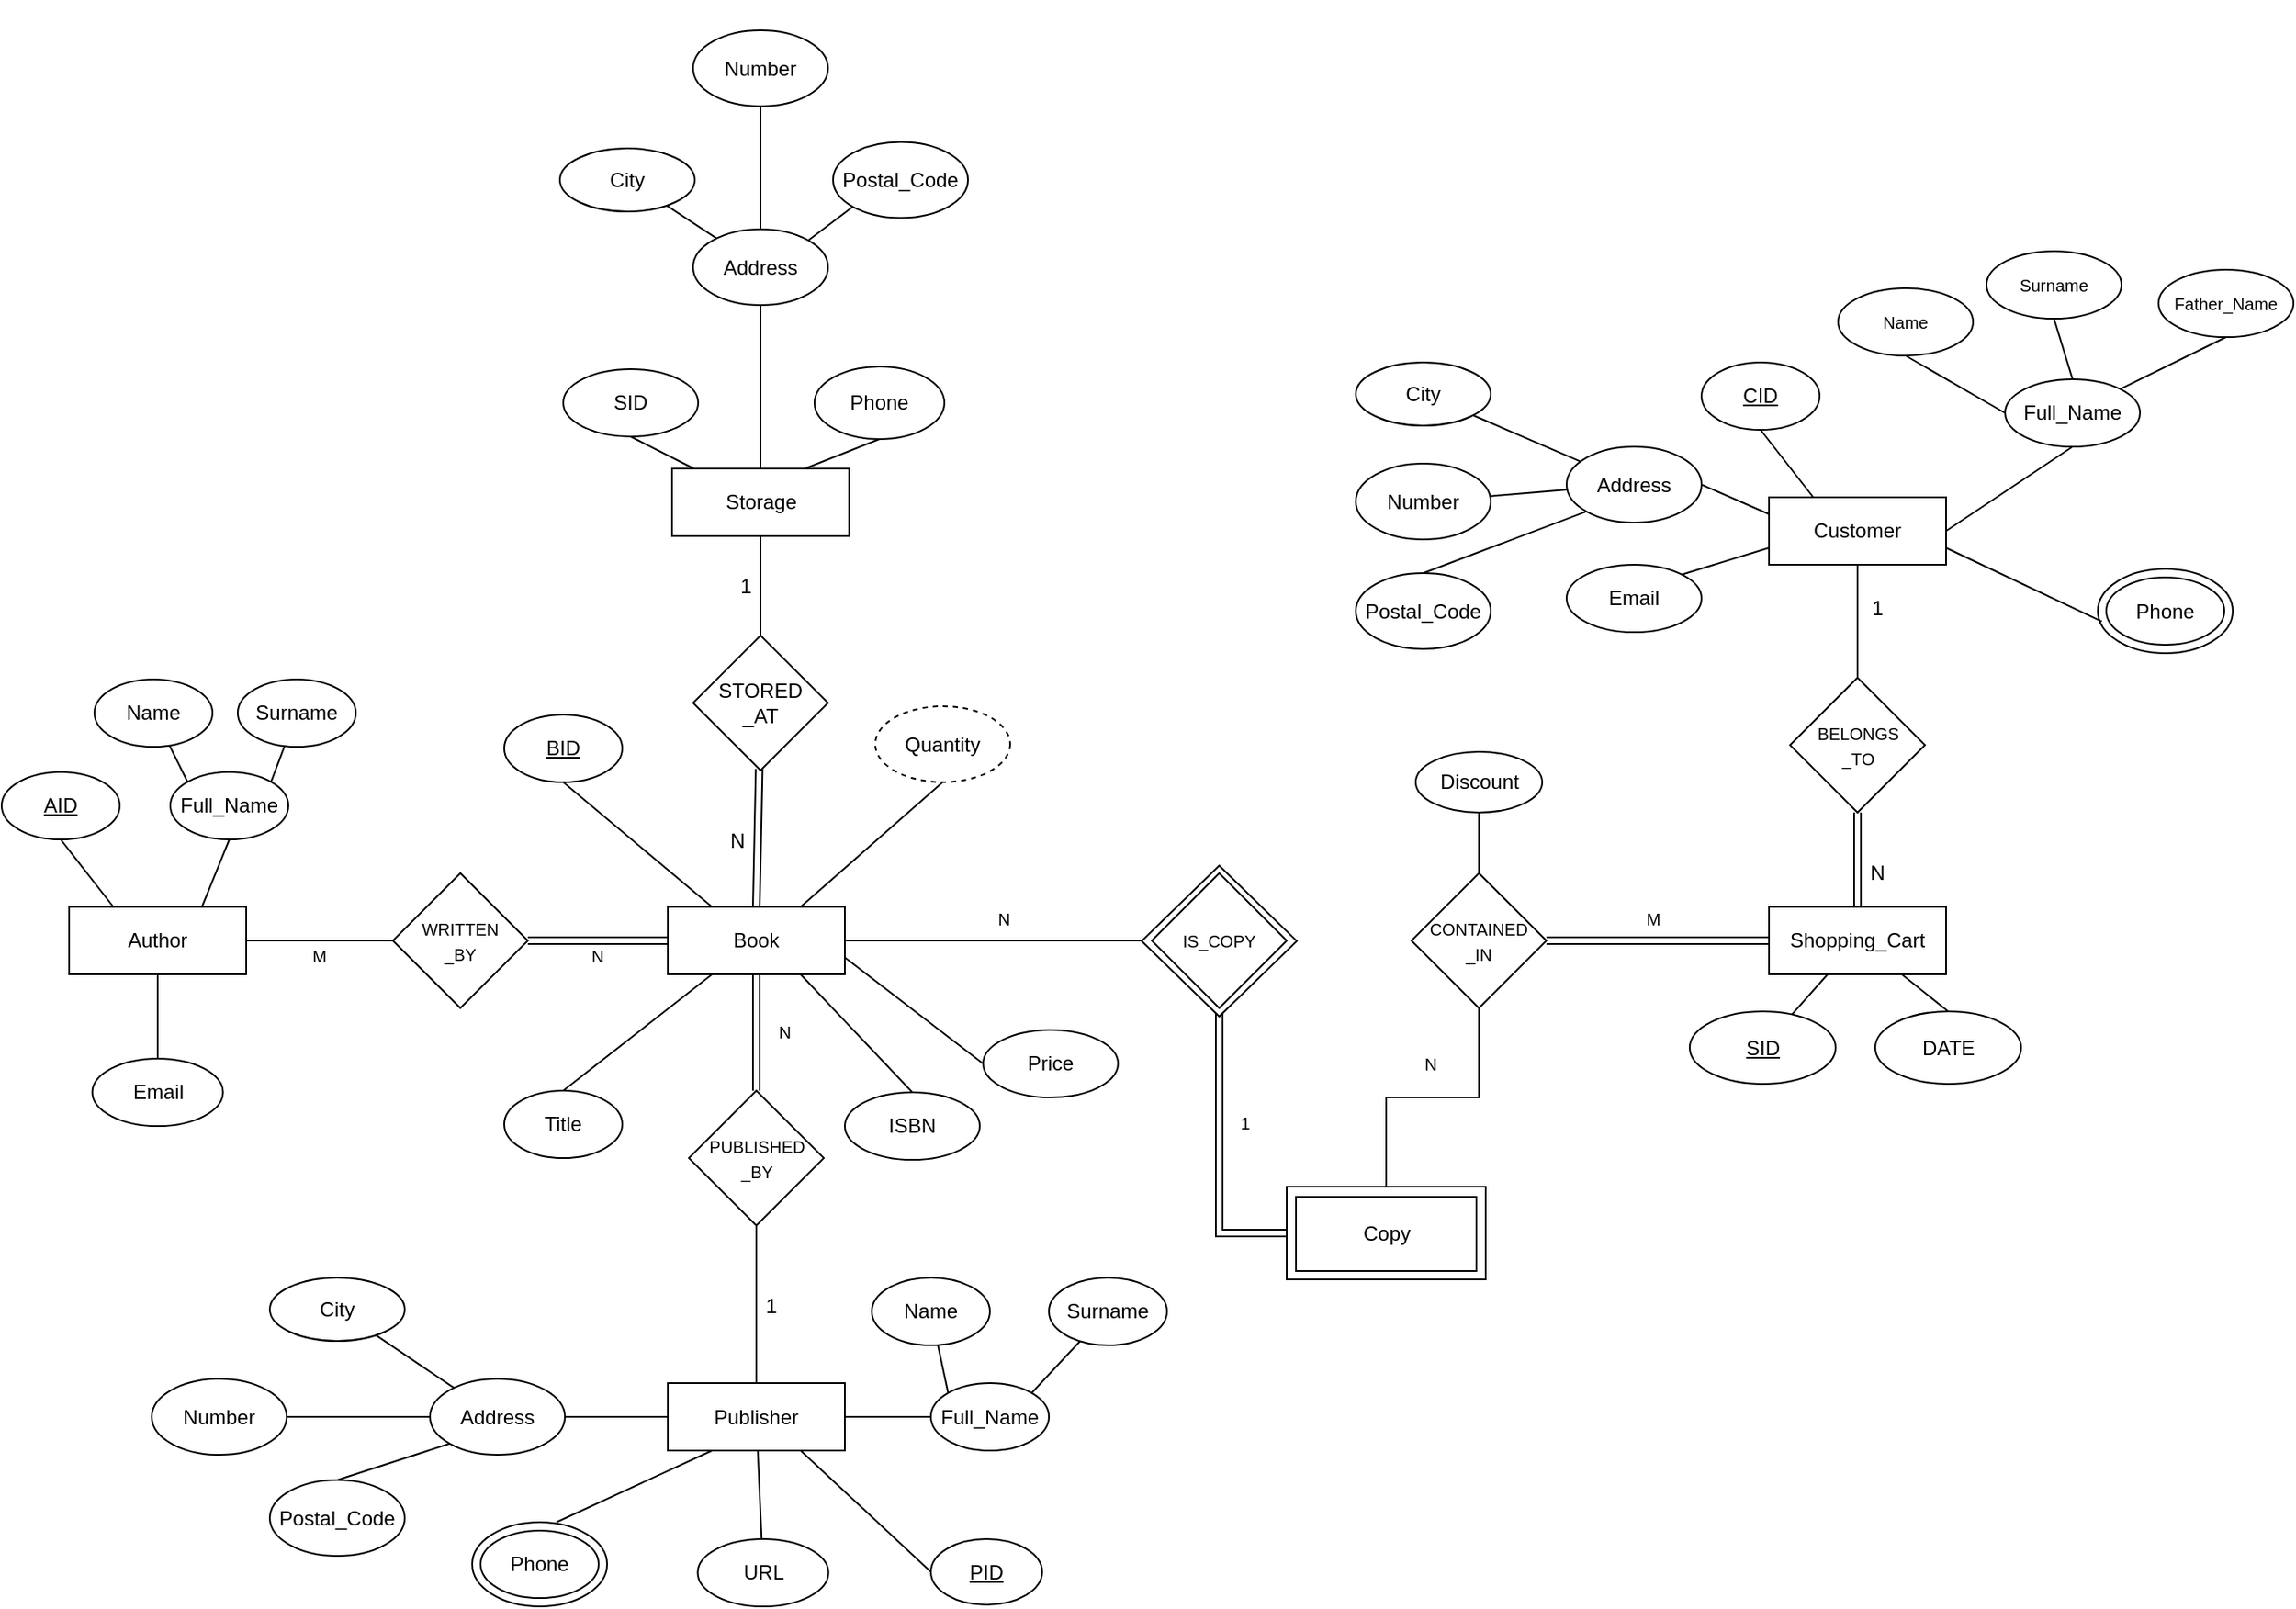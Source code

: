 <mxfile version="20.6.0" type="github">
  <diagram id="VsgBfveyjFz6Jx_ch1yv" name="Page-1">
    <mxGraphModel dx="3124" dy="934" grid="1" gridSize="11" guides="1" tooltips="1" connect="1" arrows="1" fold="1" page="1" pageScale="1" pageWidth="1169" pageHeight="1654" math="0" shadow="0">
      <root>
        <mxCell id="0" />
        <mxCell id="1" parent="0" />
        <mxCell id="6fTI-SqCHsq5oNUSL6ju-134" value="" style="group;rotation=-90;" parent="1" vertex="1" connectable="0">
          <mxGeometry x="198" y="237" width="355" height="200" as="geometry" />
        </mxCell>
        <mxCell id="6fTI-SqCHsq5oNUSL6ju-108" value="Storage" style="rounded=0;whiteSpace=wrap;html=1;rotation=0;" parent="6fTI-SqCHsq5oNUSL6ju-134" vertex="1">
          <mxGeometry x="122.5" y="200" width="105" height="40" as="geometry" />
        </mxCell>
        <mxCell id="6fTI-SqCHsq5oNUSL6ju-138" style="edgeStyle=none;rounded=0;orthogonalLoop=1;jettySize=auto;html=1;exitX=0.5;exitY=1;exitDx=0;exitDy=0;labelBackgroundColor=none;strokeColor=#000000;fontSize=12;startFill=1;endArrow=none;endFill=0;" parent="6fTI-SqCHsq5oNUSL6ju-134" source="6fTI-SqCHsq5oNUSL6ju-112" target="6fTI-SqCHsq5oNUSL6ju-108" edge="1">
          <mxGeometry relative="1" as="geometry" />
        </mxCell>
        <mxCell id="6fTI-SqCHsq5oNUSL6ju-112" value="&lt;font style=&quot;font-size: 12px;&quot;&gt;SID&lt;/font&gt;" style="ellipse;whiteSpace=wrap;html=1;rounded=0;shadow=0;sketch=0;fontSize=10;rotation=0;" parent="6fTI-SqCHsq5oNUSL6ju-134" vertex="1">
          <mxGeometry x="58" y="141" width="80" height="40" as="geometry" />
        </mxCell>
        <mxCell id="6fTI-SqCHsq5oNUSL6ju-137" style="edgeStyle=none;rounded=0;orthogonalLoop=1;jettySize=auto;html=1;exitX=0.5;exitY=1;exitDx=0;exitDy=0;entryX=0.5;entryY=0;entryDx=0;entryDy=0;labelBackgroundColor=none;strokeColor=#000000;fontSize=12;startFill=1;endArrow=none;endFill=0;" parent="6fTI-SqCHsq5oNUSL6ju-134" source="6fTI-SqCHsq5oNUSL6ju-113" target="6fTI-SqCHsq5oNUSL6ju-108" edge="1">
          <mxGeometry relative="1" as="geometry" />
        </mxCell>
        <mxCell id="6fTI-SqCHsq5oNUSL6ju-113" value="Address" style="ellipse;whiteSpace=wrap;html=1;rounded=0;rotation=0;" parent="6fTI-SqCHsq5oNUSL6ju-134" vertex="1">
          <mxGeometry x="135" y="58" width="80" height="45" as="geometry" />
        </mxCell>
        <mxCell id="6fTI-SqCHsq5oNUSL6ju-114" value="City" style="ellipse;whiteSpace=wrap;html=1;rounded=0;rotation=0;" parent="6fTI-SqCHsq5oNUSL6ju-134" vertex="1">
          <mxGeometry x="56" y="10" width="80" height="37.5" as="geometry" />
        </mxCell>
        <mxCell id="6fTI-SqCHsq5oNUSL6ju-115" value="" style="rounded=0;orthogonalLoop=1;jettySize=auto;html=1;fontSize=10;endArrow=none;endFill=0;" parent="6fTI-SqCHsq5oNUSL6ju-134" source="6fTI-SqCHsq5oNUSL6ju-113" target="6fTI-SqCHsq5oNUSL6ju-114" edge="1">
          <mxGeometry relative="1" as="geometry" />
        </mxCell>
        <mxCell id="6fTI-SqCHsq5oNUSL6ju-116" value="Number" style="ellipse;whiteSpace=wrap;html=1;rounded=0;rotation=0;" parent="6fTI-SqCHsq5oNUSL6ju-134" vertex="1">
          <mxGeometry x="135" y="-60" width="80" height="45" as="geometry" />
        </mxCell>
        <mxCell id="6fTI-SqCHsq5oNUSL6ju-117" value="" style="rounded=0;orthogonalLoop=1;jettySize=auto;html=1;fontSize=10;endArrow=none;endFill=0;" parent="6fTI-SqCHsq5oNUSL6ju-134" source="6fTI-SqCHsq5oNUSL6ju-113" target="6fTI-SqCHsq5oNUSL6ju-116" edge="1">
          <mxGeometry relative="1" as="geometry" />
        </mxCell>
        <mxCell id="6fTI-SqCHsq5oNUSL6ju-140" style="edgeStyle=none;rounded=0;orthogonalLoop=1;jettySize=auto;html=1;exitX=0;exitY=1;exitDx=0;exitDy=0;entryX=1;entryY=0;entryDx=0;entryDy=0;labelBackgroundColor=none;strokeColor=#000000;fontSize=12;startFill=1;endArrow=none;endFill=0;" parent="6fTI-SqCHsq5oNUSL6ju-134" source="6fTI-SqCHsq5oNUSL6ju-118" target="6fTI-SqCHsq5oNUSL6ju-113" edge="1">
          <mxGeometry relative="1" as="geometry" />
        </mxCell>
        <mxCell id="6fTI-SqCHsq5oNUSL6ju-118" value="Postal_Code" style="ellipse;whiteSpace=wrap;html=1;rounded=0;rotation=0;" parent="6fTI-SqCHsq5oNUSL6ju-134" vertex="1">
          <mxGeometry x="218" y="6.25" width="80" height="45" as="geometry" />
        </mxCell>
        <mxCell id="6fTI-SqCHsq5oNUSL6ju-139" style="edgeStyle=none;rounded=0;orthogonalLoop=1;jettySize=auto;html=1;exitX=0.5;exitY=1;exitDx=0;exitDy=0;entryX=0.75;entryY=0;entryDx=0;entryDy=0;labelBackgroundColor=none;strokeColor=#000000;fontSize=12;startFill=1;endArrow=none;endFill=0;" parent="6fTI-SqCHsq5oNUSL6ju-134" source="6fTI-SqCHsq5oNUSL6ju-127" target="6fTI-SqCHsq5oNUSL6ju-108" edge="1">
          <mxGeometry relative="1" as="geometry" />
        </mxCell>
        <mxCell id="6fTI-SqCHsq5oNUSL6ju-127" value="&lt;font style=&quot;font-size: 12px;&quot;&gt;Phone&lt;/font&gt;" style="ellipse;whiteSpace=wrap;html=1;rounded=0;shadow=0;sketch=0;fontSize=10;rotation=0;" parent="6fTI-SqCHsq5oNUSL6ju-134" vertex="1">
          <mxGeometry x="207" y="139.5" width="77" height="43" as="geometry" />
        </mxCell>
        <mxCell id="6fTI-SqCHsq5oNUSL6ju-141" value="1" style="edgeStyle=none;rounded=0;orthogonalLoop=1;jettySize=auto;html=1;exitX=0.5;exitY=1;exitDx=0;exitDy=0;entryX=0.5;entryY=0;entryDx=0;entryDy=0;labelBackgroundColor=none;strokeColor=#000000;fontSize=12;startFill=1;endArrow=none;endFill=0;" parent="1" source="6fTI-SqCHsq5oNUSL6ju-108" target="6fTI-SqCHsq5oNUSL6ju-129" edge="1">
          <mxGeometry y="-9" relative="1" as="geometry">
            <mxPoint as="offset" />
          </mxGeometry>
        </mxCell>
        <mxCell id="6fTI-SqCHsq5oNUSL6ju-147" value="" style="group" parent="1" vertex="1" connectable="0">
          <mxGeometry x="12" y="847" width="602" height="265" as="geometry" />
        </mxCell>
        <mxCell id="6fTI-SqCHsq5oNUSL6ju-105" value="" style="group" parent="6fTI-SqCHsq5oNUSL6ju-147" vertex="1" connectable="0">
          <mxGeometry width="478.75" height="265" as="geometry" />
        </mxCell>
        <mxCell id="6fTI-SqCHsq5oNUSL6ju-64" value="Publisher" style="rounded=0;whiteSpace=wrap;html=1;" parent="6fTI-SqCHsq5oNUSL6ju-105" vertex="1">
          <mxGeometry x="306" y="132.5" width="105" height="40" as="geometry" />
        </mxCell>
        <mxCell id="6fTI-SqCHsq5oNUSL6ju-73" value="URL" style="ellipse;whiteSpace=wrap;html=1;rounded=0;" parent="6fTI-SqCHsq5oNUSL6ju-105" vertex="1">
          <mxGeometry x="323.75" y="225" width="77.5" height="40" as="geometry" />
        </mxCell>
        <mxCell id="6fTI-SqCHsq5oNUSL6ju-63" value="" style="edgeStyle=none;rounded=0;orthogonalLoop=1;jettySize=auto;html=1;fontSize=12;startFill=1;endArrow=none;endFill=0;" parent="6fTI-SqCHsq5oNUSL6ju-105" source="6fTI-SqCHsq5oNUSL6ju-64" target="6fTI-SqCHsq5oNUSL6ju-73" edge="1">
          <mxGeometry relative="1" as="geometry" />
        </mxCell>
        <mxCell id="6fTI-SqCHsq5oNUSL6ju-74" style="rounded=0;orthogonalLoop=1;jettySize=auto;html=1;exitX=0;exitY=0.5;exitDx=0;exitDy=0;entryX=1;entryY=0.5;entryDx=0;entryDy=0;fontSize=10;endArrow=none;endFill=0;" parent="6fTI-SqCHsq5oNUSL6ju-105" source="6fTI-SqCHsq5oNUSL6ju-64" target="6fTI-SqCHsq5oNUSL6ju-82" edge="1">
          <mxGeometry relative="1" as="geometry">
            <mxPoint x="255" y="120" as="sourcePoint" />
          </mxGeometry>
        </mxCell>
        <mxCell id="6fTI-SqCHsq5oNUSL6ju-76" value="" style="group" parent="6fTI-SqCHsq5oNUSL6ju-105" vertex="1" connectable="0">
          <mxGeometry x="190" y="215" width="80" height="50" as="geometry" />
        </mxCell>
        <mxCell id="6fTI-SqCHsq5oNUSL6ju-77" value="Phone" style="ellipse;whiteSpace=wrap;html=1;perimeterSpacing=0;shadow=0;perimeter=none;" parent="6fTI-SqCHsq5oNUSL6ju-76" vertex="1">
          <mxGeometry width="80" height="50" as="geometry" />
        </mxCell>
        <mxCell id="6fTI-SqCHsq5oNUSL6ju-78" value="Phone" style="ellipse;whiteSpace=wrap;html=1;perimeterSpacing=0;shadow=0;perimeter=none;" parent="6fTI-SqCHsq5oNUSL6ju-76" vertex="1">
          <mxGeometry x="5" y="5" width="70" height="40" as="geometry" />
        </mxCell>
        <mxCell id="6fTI-SqCHsq5oNUSL6ju-96" style="edgeStyle=none;rounded=0;orthogonalLoop=1;jettySize=auto;html=1;exitX=0.25;exitY=1;exitDx=0;exitDy=0;entryX=0.625;entryY=0;entryDx=0;entryDy=0;entryPerimeter=0;fontSize=10;startFill=1;endArrow=none;endFill=0;" parent="6fTI-SqCHsq5oNUSL6ju-105" source="6fTI-SqCHsq5oNUSL6ju-64" target="6fTI-SqCHsq5oNUSL6ju-77" edge="1">
          <mxGeometry relative="1" as="geometry" />
        </mxCell>
        <mxCell id="6fTI-SqCHsq5oNUSL6ju-82" value="Address" style="ellipse;whiteSpace=wrap;html=1;rounded=0;" parent="6fTI-SqCHsq5oNUSL6ju-105" vertex="1">
          <mxGeometry x="165" y="130" width="80" height="45" as="geometry" />
        </mxCell>
        <mxCell id="6fTI-SqCHsq5oNUSL6ju-83" value="City" style="ellipse;whiteSpace=wrap;html=1;rounded=0;" parent="6fTI-SqCHsq5oNUSL6ju-105" vertex="1">
          <mxGeometry x="70" y="70" width="80" height="37.5" as="geometry" />
        </mxCell>
        <mxCell id="6fTI-SqCHsq5oNUSL6ju-79" value="" style="rounded=0;orthogonalLoop=1;jettySize=auto;html=1;fontSize=10;endArrow=none;endFill=0;" parent="6fTI-SqCHsq5oNUSL6ju-105" source="6fTI-SqCHsq5oNUSL6ju-82" target="6fTI-SqCHsq5oNUSL6ju-83" edge="1">
          <mxGeometry relative="1" as="geometry" />
        </mxCell>
        <mxCell id="6fTI-SqCHsq5oNUSL6ju-84" value="Number" style="ellipse;whiteSpace=wrap;html=1;rounded=0;" parent="6fTI-SqCHsq5oNUSL6ju-105" vertex="1">
          <mxGeometry y="130" width="80" height="45" as="geometry" />
        </mxCell>
        <mxCell id="6fTI-SqCHsq5oNUSL6ju-80" value="" style="rounded=0;orthogonalLoop=1;jettySize=auto;html=1;fontSize=10;endArrow=none;endFill=0;" parent="6fTI-SqCHsq5oNUSL6ju-105" source="6fTI-SqCHsq5oNUSL6ju-82" target="6fTI-SqCHsq5oNUSL6ju-84" edge="1">
          <mxGeometry relative="1" as="geometry" />
        </mxCell>
        <mxCell id="6fTI-SqCHsq5oNUSL6ju-85" value="Postal_Code" style="ellipse;whiteSpace=wrap;html=1;rounded=0;" parent="6fTI-SqCHsq5oNUSL6ju-105" vertex="1">
          <mxGeometry x="70" y="190" width="80" height="45" as="geometry" />
        </mxCell>
        <mxCell id="6fTI-SqCHsq5oNUSL6ju-81" style="rounded=0;orthogonalLoop=1;jettySize=auto;html=1;exitX=0;exitY=1;exitDx=0;exitDy=0;entryX=0.5;entryY=0;entryDx=0;entryDy=0;fontSize=10;endArrow=none;endFill=0;" parent="6fTI-SqCHsq5oNUSL6ju-105" source="6fTI-SqCHsq5oNUSL6ju-82" target="6fTI-SqCHsq5oNUSL6ju-85" edge="1">
          <mxGeometry relative="1" as="geometry" />
        </mxCell>
        <mxCell id="6fTI-SqCHsq5oNUSL6ju-101" value="Full_Name" style="ellipse;whiteSpace=wrap;html=1;" parent="6fTI-SqCHsq5oNUSL6ju-147" vertex="1">
          <mxGeometry x="462" y="132.5" width="70" height="40" as="geometry" />
        </mxCell>
        <mxCell id="6fTI-SqCHsq5oNUSL6ju-99" style="edgeStyle=none;rounded=0;orthogonalLoop=1;jettySize=auto;html=1;exitX=0;exitY=0;exitDx=0;exitDy=0;fontSize=12;startFill=1;endArrow=none;endFill=0;" parent="6fTI-SqCHsq5oNUSL6ju-147" source="6fTI-SqCHsq5oNUSL6ju-101" target="6fTI-SqCHsq5oNUSL6ju-102" edge="1">
          <mxGeometry relative="1" as="geometry" />
        </mxCell>
        <mxCell id="6fTI-SqCHsq5oNUSL6ju-103" value="Surname" style="ellipse;whiteSpace=wrap;html=1;shadow=0;sketch=0;fontSize=12;" parent="6fTI-SqCHsq5oNUSL6ju-147" vertex="1">
          <mxGeometry x="532" y="70" width="70" height="40" as="geometry" />
        </mxCell>
        <mxCell id="6fTI-SqCHsq5oNUSL6ju-100" style="edgeStyle=none;rounded=0;orthogonalLoop=1;jettySize=auto;html=1;exitX=1;exitY=0;exitDx=0;exitDy=0;fontSize=12;startFill=1;endArrow=none;endFill=0;" parent="6fTI-SqCHsq5oNUSL6ju-147" source="6fTI-SqCHsq5oNUSL6ju-101" target="6fTI-SqCHsq5oNUSL6ju-103" edge="1">
          <mxGeometry relative="1" as="geometry" />
        </mxCell>
        <mxCell id="6fTI-SqCHsq5oNUSL6ju-102" value="Name" style="ellipse;whiteSpace=wrap;html=1;shadow=0;sketch=0;fontSize=12;" parent="6fTI-SqCHsq5oNUSL6ju-147" vertex="1">
          <mxGeometry x="427" y="70" width="70" height="40" as="geometry" />
        </mxCell>
        <mxCell id="6fTI-SqCHsq5oNUSL6ju-145" style="edgeStyle=none;rounded=0;orthogonalLoop=1;jettySize=auto;html=1;exitX=1;exitY=0.5;exitDx=0;exitDy=0;entryX=0;entryY=0.5;entryDx=0;entryDy=0;labelBackgroundColor=none;strokeColor=#000000;fontSize=12;startFill=1;endArrow=none;endFill=0;" parent="6fTI-SqCHsq5oNUSL6ju-147" source="6fTI-SqCHsq5oNUSL6ju-64" target="6fTI-SqCHsq5oNUSL6ju-101" edge="1">
          <mxGeometry relative="1" as="geometry" />
        </mxCell>
        <mxCell id="6fTI-SqCHsq5oNUSL6ju-67" value="&lt;u&gt;PID&lt;/u&gt;" style="ellipse;whiteSpace=wrap;html=1;" parent="6fTI-SqCHsq5oNUSL6ju-147" vertex="1">
          <mxGeometry x="462" y="225" width="66" height="39" as="geometry" />
        </mxCell>
        <mxCell id="6fTI-SqCHsq5oNUSL6ju-146" style="edgeStyle=none;rounded=0;orthogonalLoop=1;jettySize=auto;html=1;exitX=0.75;exitY=1;exitDx=0;exitDy=0;entryX=0;entryY=0.5;entryDx=0;entryDy=0;labelBackgroundColor=none;strokeColor=#000000;fontSize=12;startFill=1;endArrow=none;endFill=0;" parent="6fTI-SqCHsq5oNUSL6ju-147" source="6fTI-SqCHsq5oNUSL6ju-64" target="6fTI-SqCHsq5oNUSL6ju-67" edge="1">
          <mxGeometry relative="1" as="geometry" />
        </mxCell>
        <mxCell id="6fTI-SqCHsq5oNUSL6ju-148" value="1" style="edgeStyle=none;rounded=0;orthogonalLoop=1;jettySize=auto;html=1;exitX=0.5;exitY=1;exitDx=0;exitDy=0;entryX=0.5;entryY=0;entryDx=0;entryDy=0;labelBackgroundColor=none;strokeColor=#000000;fontSize=12;startFill=1;endArrow=none;endFill=0;" parent="1" source="6fTI-SqCHsq5oNUSL6ju-55" target="6fTI-SqCHsq5oNUSL6ju-64" edge="1">
          <mxGeometry x="0.026" y="8" relative="1" as="geometry">
            <mxPoint as="offset" />
          </mxGeometry>
        </mxCell>
        <mxCell id="6fTI-SqCHsq5oNUSL6ju-207" style="edgeStyle=none;rounded=0;orthogonalLoop=1;jettySize=auto;html=1;exitX=1;exitY=0.75;exitDx=0;exitDy=0;entryX=0;entryY=0.5;entryDx=0;entryDy=0;labelBackgroundColor=none;strokeColor=#000000;fontSize=10;startFill=1;endArrow=none;endFill=0;" parent="1" source="6fTI-SqCHsq5oNUSL6ju-8" target="6fTI-SqCHsq5oNUSL6ju-23" edge="1">
          <mxGeometry relative="1" as="geometry" />
        </mxCell>
        <mxCell id="6fTI-SqCHsq5oNUSL6ju-219" style="edgeStyle=none;rounded=0;orthogonalLoop=1;jettySize=auto;html=1;exitX=0.25;exitY=1;exitDx=0;exitDy=0;entryX=0.5;entryY=0;entryDx=0;entryDy=0;labelBackgroundColor=none;strokeColor=#000000;fontSize=10;startFill=1;endArrow=none;endFill=0;" parent="1" source="6fTI-SqCHsq5oNUSL6ju-8" target="6fTI-SqCHsq5oNUSL6ju-10" edge="1">
          <mxGeometry relative="1" as="geometry" />
        </mxCell>
        <mxCell id="6fTI-SqCHsq5oNUSL6ju-220" style="edgeStyle=none;rounded=0;orthogonalLoop=1;jettySize=auto;html=1;exitX=0.75;exitY=1;exitDx=0;exitDy=0;entryX=0.5;entryY=0;entryDx=0;entryDy=0;labelBackgroundColor=none;strokeColor=#000000;fontSize=10;startFill=1;endArrow=none;endFill=0;" parent="1" source="6fTI-SqCHsq5oNUSL6ju-8" target="6fTI-SqCHsq5oNUSL6ju-61" edge="1">
          <mxGeometry relative="1" as="geometry" />
        </mxCell>
        <mxCell id="aU7pb-YpMLklJea5VNLd-4" value="N" style="edgeStyle=orthogonalEdgeStyle;rounded=0;orthogonalLoop=1;jettySize=auto;html=1;exitX=1;exitY=0.5;exitDx=0;exitDy=0;entryX=0;entryY=0.5;entryDx=0;entryDy=0;fontSize=10;endArrow=none;endFill=0;" edge="1" parent="1" source="6fTI-SqCHsq5oNUSL6ju-8" target="aU7pb-YpMLklJea5VNLd-3">
          <mxGeometry x="0.033" y="13" relative="1" as="geometry">
            <mxPoint as="offset" />
          </mxGeometry>
        </mxCell>
        <mxCell id="6fTI-SqCHsq5oNUSL6ju-8" value="Book" style="rounded=0;whiteSpace=wrap;html=1;" parent="1" vertex="1">
          <mxGeometry x="318" y="697" width="105" height="40" as="geometry" />
        </mxCell>
        <mxCell id="6fTI-SqCHsq5oNUSL6ju-217" style="edgeStyle=none;rounded=0;orthogonalLoop=1;jettySize=auto;html=1;exitX=0.5;exitY=1;exitDx=0;exitDy=0;entryX=0.25;entryY=0;entryDx=0;entryDy=0;labelBackgroundColor=none;strokeColor=#000000;fontSize=10;startFill=1;endArrow=none;endFill=0;" parent="1" source="6fTI-SqCHsq5oNUSL6ju-9" target="6fTI-SqCHsq5oNUSL6ju-8" edge="1">
          <mxGeometry relative="1" as="geometry" />
        </mxCell>
        <mxCell id="6fTI-SqCHsq5oNUSL6ju-9" value="&lt;u&gt;BID&lt;/u&gt;" style="ellipse;whiteSpace=wrap;html=1;" parent="1" vertex="1">
          <mxGeometry x="221" y="583" width="70" height="40" as="geometry" />
        </mxCell>
        <mxCell id="6fTI-SqCHsq5oNUSL6ju-10" value="Title" style="ellipse;whiteSpace=wrap;html=1;" parent="1" vertex="1">
          <mxGeometry x="221" y="806" width="70" height="40" as="geometry" />
        </mxCell>
        <mxCell id="6fTI-SqCHsq5oNUSL6ju-218" style="edgeStyle=none;rounded=0;orthogonalLoop=1;jettySize=auto;html=1;exitX=0.5;exitY=1;exitDx=0;exitDy=0;entryX=0.75;entryY=0;entryDx=0;entryDy=0;labelBackgroundColor=none;strokeColor=#000000;fontSize=10;startFill=1;endArrow=none;endFill=0;" parent="1" source="6fTI-SqCHsq5oNUSL6ju-19" target="6fTI-SqCHsq5oNUSL6ju-8" edge="1">
          <mxGeometry relative="1" as="geometry" />
        </mxCell>
        <mxCell id="6fTI-SqCHsq5oNUSL6ju-19" value="Quantity" style="ellipse;whiteSpace=wrap;html=1;rounded=0;dashed=1;" parent="1" vertex="1">
          <mxGeometry x="441" y="578" width="80" height="45" as="geometry" />
        </mxCell>
        <mxCell id="6fTI-SqCHsq5oNUSL6ju-23" value="&lt;font style=&quot;font-size: 12px;&quot;&gt;Price&lt;/font&gt;" style="ellipse;whiteSpace=wrap;html=1;shadow=0;sketch=0;fontSize=10;" parent="1" vertex="1">
          <mxGeometry x="505" y="770" width="80" height="40" as="geometry" />
        </mxCell>
        <mxCell id="6fTI-SqCHsq5oNUSL6ju-213" value="M" style="edgeStyle=none;rounded=0;orthogonalLoop=1;jettySize=auto;html=1;exitX=0;exitY=0.5;exitDx=0;exitDy=0;entryX=1;entryY=0.5;entryDx=0;entryDy=0;labelBackgroundColor=none;strokeColor=#000000;fontSize=10;startFill=1;endArrow=none;endFill=0;" parent="1" source="6fTI-SqCHsq5oNUSL6ju-26" target="6fTI-SqCHsq5oNUSL6ju-32" edge="1">
          <mxGeometry x="0.011" y="9" relative="1" as="geometry">
            <mxPoint as="offset" />
          </mxGeometry>
        </mxCell>
        <mxCell id="6fTI-SqCHsq5oNUSL6ju-214" value="N" style="edgeStyle=none;shape=link;rounded=0;orthogonalLoop=1;jettySize=auto;html=1;exitX=1;exitY=0.5;exitDx=0;exitDy=0;entryX=0;entryY=0.5;entryDx=0;entryDy=0;labelBackgroundColor=none;strokeColor=#000000;fontSize=10;startFill=1;endArrow=none;endFill=0;" parent="1" source="6fTI-SqCHsq5oNUSL6ju-26" target="6fTI-SqCHsq5oNUSL6ju-8" edge="1">
          <mxGeometry x="-0.012" y="-9" relative="1" as="geometry">
            <mxPoint as="offset" />
          </mxGeometry>
        </mxCell>
        <mxCell id="6fTI-SqCHsq5oNUSL6ju-26" value="&lt;font style=&quot;font-size: 10px;&quot;&gt;WRITTEN&lt;br&gt;_BY&lt;/font&gt;" style="rhombus;whiteSpace=wrap;html=1;shadow=0;sketch=0;fontSize=12;" parent="1" vertex="1">
          <mxGeometry x="155" y="677" width="80" height="80" as="geometry" />
        </mxCell>
        <mxCell id="6fTI-SqCHsq5oNUSL6ju-55" value="&lt;font style=&quot;font-size: 10px;&quot;&gt;PUBLISHED&lt;br&gt;_BY&lt;/font&gt;" style="rhombus;whiteSpace=wrap;html=1;shadow=0;sketch=0;fontSize=12;" parent="1" vertex="1">
          <mxGeometry x="330.5" y="806" width="80" height="80" as="geometry" />
        </mxCell>
        <mxCell id="6fTI-SqCHsq5oNUSL6ju-57" value="N" style="edgeStyle=none;shape=link;rounded=0;orthogonalLoop=1;jettySize=auto;html=1;exitX=0.5;exitY=1;exitDx=0;exitDy=0;entryX=0.5;entryY=0;entryDx=0;entryDy=0;fontSize=10;startFill=1;endArrow=none;endFill=0;" parent="1" source="6fTI-SqCHsq5oNUSL6ju-8" target="6fTI-SqCHsq5oNUSL6ju-55" edge="1">
          <mxGeometry x="-0.029" y="16" relative="1" as="geometry">
            <mxPoint as="offset" />
          </mxGeometry>
        </mxCell>
        <mxCell id="6fTI-SqCHsq5oNUSL6ju-61" value="&lt;font style=&quot;font-size: 12px;&quot;&gt;ISBN&lt;/font&gt;" style="ellipse;whiteSpace=wrap;html=1;shadow=0;sketch=0;fontSize=10;" parent="1" vertex="1">
          <mxGeometry x="423" y="807" width="80" height="40" as="geometry" />
        </mxCell>
        <mxCell id="6fTI-SqCHsq5oNUSL6ju-129" value="STORED&lt;br&gt;_AT" style="rhombus;whiteSpace=wrap;html=1;rounded=0;" parent="1" vertex="1">
          <mxGeometry x="333" y="536" width="80" height="80" as="geometry" />
        </mxCell>
        <mxCell id="6fTI-SqCHsq5oNUSL6ju-130" value="N" style="edgeStyle=none;rounded=0;orthogonalLoop=1;jettySize=auto;html=1;fontSize=12;startFill=1;endArrow=none;endFill=0;shape=link;exitX=0.5;exitY=0;exitDx=0;exitDy=0;" parent="1" source="6fTI-SqCHsq5oNUSL6ju-8" target="6fTI-SqCHsq5oNUSL6ju-129" edge="1">
          <mxGeometry x="-0.048" y="12" relative="1" as="geometry">
            <mxPoint x="375" y="693" as="sourcePoint" />
            <mxPoint as="offset" />
          </mxGeometry>
        </mxCell>
        <mxCell id="6fTI-SqCHsq5oNUSL6ju-210" value="" style="group" parent="1" vertex="1" connectable="0">
          <mxGeometry x="-77" y="562" width="210" height="265" as="geometry" />
        </mxCell>
        <mxCell id="6fTI-SqCHsq5oNUSL6ju-32" value="Author" style="rounded=0;whiteSpace=wrap;html=1;" parent="6fTI-SqCHsq5oNUSL6ju-210" vertex="1">
          <mxGeometry x="40" y="135" width="105" height="40" as="geometry" />
        </mxCell>
        <mxCell id="6fTI-SqCHsq5oNUSL6ju-39" style="rounded=0;orthogonalLoop=1;jettySize=auto;html=1;exitX=0.25;exitY=0;exitDx=0;exitDy=0;entryX=0.5;entryY=1;entryDx=0;entryDy=0;fontSize=10;endArrow=none;endFill=0;" parent="6fTI-SqCHsq5oNUSL6ju-210" target="6fTI-SqCHsq5oNUSL6ju-41" edge="1">
          <mxGeometry relative="1" as="geometry">
            <mxPoint x="66.25" y="135" as="sourcePoint" />
          </mxGeometry>
        </mxCell>
        <mxCell id="6fTI-SqCHsq5oNUSL6ju-40" style="rounded=0;orthogonalLoop=1;jettySize=auto;html=1;exitX=0.75;exitY=0;exitDx=0;exitDy=0;entryX=0.5;entryY=1;entryDx=0;entryDy=0;fontSize=10;endArrow=none;endFill=0;" parent="6fTI-SqCHsq5oNUSL6ju-210" target="6fTI-SqCHsq5oNUSL6ju-42" edge="1">
          <mxGeometry relative="1" as="geometry">
            <mxPoint x="118.75" y="135" as="sourcePoint" />
          </mxGeometry>
        </mxCell>
        <mxCell id="6fTI-SqCHsq5oNUSL6ju-41" value="&lt;u&gt;AID&lt;/u&gt;" style="ellipse;whiteSpace=wrap;html=1;" parent="6fTI-SqCHsq5oNUSL6ju-210" vertex="1">
          <mxGeometry y="55" width="70" height="40" as="geometry" />
        </mxCell>
        <mxCell id="6fTI-SqCHsq5oNUSL6ju-42" value="Full_Name" style="ellipse;whiteSpace=wrap;html=1;" parent="6fTI-SqCHsq5oNUSL6ju-210" vertex="1">
          <mxGeometry x="100" y="55" width="70" height="40" as="geometry" />
        </mxCell>
        <mxCell id="6fTI-SqCHsq5oNUSL6ju-43" value="Name" style="ellipse;whiteSpace=wrap;html=1;shadow=0;sketch=0;fontSize=12;" parent="6fTI-SqCHsq5oNUSL6ju-210" vertex="1">
          <mxGeometry x="55" width="70" height="40" as="geometry" />
        </mxCell>
        <mxCell id="6fTI-SqCHsq5oNUSL6ju-44" style="edgeStyle=none;rounded=0;orthogonalLoop=1;jettySize=auto;html=1;exitX=0;exitY=0;exitDx=0;exitDy=0;fontSize=12;startFill=1;endArrow=none;endFill=0;" parent="6fTI-SqCHsq5oNUSL6ju-210" source="6fTI-SqCHsq5oNUSL6ju-42" target="6fTI-SqCHsq5oNUSL6ju-43" edge="1">
          <mxGeometry relative="1" as="geometry" />
        </mxCell>
        <mxCell id="6fTI-SqCHsq5oNUSL6ju-45" value="Surname" style="ellipse;whiteSpace=wrap;html=1;shadow=0;sketch=0;fontSize=12;" parent="6fTI-SqCHsq5oNUSL6ju-210" vertex="1">
          <mxGeometry x="140" width="70" height="40" as="geometry" />
        </mxCell>
        <mxCell id="6fTI-SqCHsq5oNUSL6ju-46" style="edgeStyle=none;rounded=0;orthogonalLoop=1;jettySize=auto;html=1;exitX=1;exitY=0;exitDx=0;exitDy=0;fontSize=12;startFill=1;endArrow=none;endFill=0;" parent="6fTI-SqCHsq5oNUSL6ju-210" source="6fTI-SqCHsq5oNUSL6ju-42" target="6fTI-SqCHsq5oNUSL6ju-45" edge="1">
          <mxGeometry relative="1" as="geometry" />
        </mxCell>
        <mxCell id="6fTI-SqCHsq5oNUSL6ju-49" value="Email" style="ellipse;whiteSpace=wrap;html=1;rounded=0;" parent="6fTI-SqCHsq5oNUSL6ju-210" vertex="1">
          <mxGeometry x="53.75" y="225" width="77.5" height="40" as="geometry" />
        </mxCell>
        <mxCell id="6fTI-SqCHsq5oNUSL6ju-50" value="" style="edgeStyle=none;rounded=0;orthogonalLoop=1;jettySize=auto;html=1;fontSize=12;startFill=1;endArrow=none;endFill=0;" parent="6fTI-SqCHsq5oNUSL6ju-210" source="6fTI-SqCHsq5oNUSL6ju-32" target="6fTI-SqCHsq5oNUSL6ju-49" edge="1">
          <mxGeometry relative="1" as="geometry" />
        </mxCell>
        <mxCell id="aU7pb-YpMLklJea5VNLd-14" style="edgeStyle=orthogonalEdgeStyle;rounded=0;orthogonalLoop=1;jettySize=auto;html=1;exitX=0.5;exitY=0;exitDx=0;exitDy=0;entryX=0.5;entryY=1;entryDx=0;entryDy=0;fontSize=10;endArrow=none;endFill=0;" edge="1" parent="1" source="aU7pb-YpMLklJea5VNLd-1" target="6fTI-SqCHsq5oNUSL6ju-174">
          <mxGeometry relative="1" as="geometry" />
        </mxCell>
        <mxCell id="aU7pb-YpMLklJea5VNLd-15" value="N" style="edgeLabel;html=1;align=center;verticalAlign=middle;resizable=0;points=[];fontSize=10;" vertex="1" connectable="0" parent="aU7pb-YpMLklJea5VNLd-14">
          <mxGeometry x="0.155" y="-3" relative="1" as="geometry">
            <mxPoint x="-14" y="-23" as="offset" />
          </mxGeometry>
        </mxCell>
        <mxCell id="aU7pb-YpMLklJea5VNLd-1" value="Copy" style="rounded=0;whiteSpace=wrap;html=1;" vertex="1" parent="1">
          <mxGeometry x="685" y="863" width="118" height="55" as="geometry" />
        </mxCell>
        <mxCell id="6fTI-SqCHsq5oNUSL6ju-215" value="" style="group" parent="1" vertex="1" connectable="0">
          <mxGeometry x="726" y="308" width="556" height="494" as="geometry" />
        </mxCell>
        <mxCell id="6fTI-SqCHsq5oNUSL6ju-142" value="Shopping_Cart" style="rounded=0;whiteSpace=wrap;html=1;" parent="6fTI-SqCHsq5oNUSL6ju-215" vertex="1">
          <mxGeometry x="245" y="389" width="105" height="40" as="geometry" />
        </mxCell>
        <mxCell id="6fTI-SqCHsq5oNUSL6ju-143" value="&lt;u&gt;SID&lt;/u&gt;" style="ellipse;whiteSpace=wrap;html=1;rounded=0;" parent="6fTI-SqCHsq5oNUSL6ju-215" vertex="1">
          <mxGeometry x="198" y="451" width="86.5" height="43" as="geometry" />
        </mxCell>
        <mxCell id="6fTI-SqCHsq5oNUSL6ju-144" value="" style="edgeStyle=none;rounded=0;orthogonalLoop=1;jettySize=auto;html=1;labelBackgroundColor=none;strokeColor=#000000;fontSize=12;startFill=1;endArrow=none;endFill=0;" parent="6fTI-SqCHsq5oNUSL6ju-215" source="6fTI-SqCHsq5oNUSL6ju-142" target="6fTI-SqCHsq5oNUSL6ju-143" edge="1">
          <mxGeometry relative="1" as="geometry" />
        </mxCell>
        <mxCell id="6fTI-SqCHsq5oNUSL6ju-165" value="&lt;font style=&quot;font-size: 10px;&quot;&gt;BELONGS&lt;br&gt;_TO&lt;/font&gt;" style="rhombus;whiteSpace=wrap;html=1;rounded=0;" parent="6fTI-SqCHsq5oNUSL6ju-215" vertex="1">
          <mxGeometry x="257.5" y="253" width="80" height="80" as="geometry" />
        </mxCell>
        <mxCell id="6fTI-SqCHsq5oNUSL6ju-166" value="N" style="edgeStyle=none;rounded=0;orthogonalLoop=1;jettySize=auto;html=1;labelBackgroundColor=none;strokeColor=#000000;fontSize=12;startFill=1;endArrow=none;endFill=0;shape=link;" parent="6fTI-SqCHsq5oNUSL6ju-215" source="6fTI-SqCHsq5oNUSL6ju-142" target="6fTI-SqCHsq5oNUSL6ju-165" edge="1">
          <mxGeometry x="-0.267" y="-10" relative="1" as="geometry">
            <mxPoint x="1" as="offset" />
          </mxGeometry>
        </mxCell>
        <mxCell id="6fTI-SqCHsq5oNUSL6ju-167" value="1" style="edgeStyle=none;rounded=0;orthogonalLoop=1;jettySize=auto;html=1;exitX=0.5;exitY=0;exitDx=0;exitDy=0;entryX=0.5;entryY=1;entryDx=0;entryDy=0;labelBackgroundColor=none;strokeColor=#000000;fontSize=12;startFill=1;endArrow=none;endFill=0;" parent="6fTI-SqCHsq5oNUSL6ju-215" source="6fTI-SqCHsq5oNUSL6ju-165" target="Fxmti2o_5BGem4VC5T3a-1" edge="1">
          <mxGeometry x="0.236" y="-10" relative="1" as="geometry">
            <mxPoint x="1" as="offset" />
          </mxGeometry>
        </mxCell>
        <mxCell id="6fTI-SqCHsq5oNUSL6ju-170" value="" style="group" parent="6fTI-SqCHsq5oNUSL6ju-215" vertex="1" connectable="0">
          <mxGeometry width="556" height="238.5" as="geometry" />
        </mxCell>
        <mxCell id="6fTI-SqCHsq5oNUSL6ju-93" value="Father_Name" style="ellipse;whiteSpace=wrap;html=1;rounded=0;shadow=0;sketch=0;fontSize=10;container=0;" parent="6fTI-SqCHsq5oNUSL6ju-170" vertex="1">
          <mxGeometry x="476" y="11" width="80" height="40" as="geometry" />
        </mxCell>
        <mxCell id="6fTI-SqCHsq5oNUSL6ju-91" value="Surname" style="ellipse;whiteSpace=wrap;html=1;rounded=0;shadow=0;sketch=0;fontSize=10;container=0;" parent="6fTI-SqCHsq5oNUSL6ju-170" vertex="1">
          <mxGeometry x="374" width="80" height="40" as="geometry" />
        </mxCell>
        <mxCell id="6fTI-SqCHsq5oNUSL6ju-89" value="Name" style="ellipse;whiteSpace=wrap;html=1;rounded=0;shadow=0;sketch=0;fontSize=10;container=0;" parent="6fTI-SqCHsq5oNUSL6ju-170" vertex="1">
          <mxGeometry x="286" y="22" width="80" height="40" as="geometry" />
        </mxCell>
        <mxCell id="Fxmti2o_5BGem4VC5T3a-1" value="Customer" style="rounded=0;whiteSpace=wrap;html=1;container=0;" parent="6fTI-SqCHsq5oNUSL6ju-170" vertex="1">
          <mxGeometry x="245" y="146" width="105" height="40" as="geometry" />
        </mxCell>
        <mxCell id="Fxmti2o_5BGem4VC5T3a-2" value="&lt;u&gt;CID&lt;/u&gt;" style="ellipse;whiteSpace=wrap;html=1;container=0;" parent="6fTI-SqCHsq5oNUSL6ju-170" vertex="1">
          <mxGeometry x="205" y="66" width="70" height="40" as="geometry" />
        </mxCell>
        <mxCell id="Fxmti2o_5BGem4VC5T3a-18" style="rounded=0;orthogonalLoop=1;jettySize=auto;html=1;exitX=0.25;exitY=0;exitDx=0;exitDy=0;entryX=0.5;entryY=1;entryDx=0;entryDy=0;fontSize=10;endArrow=none;endFill=0;" parent="6fTI-SqCHsq5oNUSL6ju-170" source="Fxmti2o_5BGem4VC5T3a-1" target="Fxmti2o_5BGem4VC5T3a-2" edge="1">
          <mxGeometry relative="1" as="geometry" />
        </mxCell>
        <mxCell id="Fxmti2o_5BGem4VC5T3a-20" value="Address" style="ellipse;whiteSpace=wrap;html=1;rounded=0;container=0;" parent="6fTI-SqCHsq5oNUSL6ju-170" vertex="1">
          <mxGeometry x="125" y="116" width="80" height="45" as="geometry" />
        </mxCell>
        <mxCell id="Fxmti2o_5BGem4VC5T3a-35" style="rounded=0;orthogonalLoop=1;jettySize=auto;html=1;exitX=0;exitY=0.25;exitDx=0;exitDy=0;entryX=1;entryY=0.5;entryDx=0;entryDy=0;fontSize=10;endArrow=none;endFill=0;" parent="6fTI-SqCHsq5oNUSL6ju-170" source="Fxmti2o_5BGem4VC5T3a-1" target="Fxmti2o_5BGem4VC5T3a-20" edge="1">
          <mxGeometry relative="1" as="geometry" />
        </mxCell>
        <mxCell id="Fxmti2o_5BGem4VC5T3a-23" value="City" style="ellipse;whiteSpace=wrap;html=1;rounded=0;container=0;" parent="6fTI-SqCHsq5oNUSL6ju-170" vertex="1">
          <mxGeometry y="66" width="80" height="37.5" as="geometry" />
        </mxCell>
        <mxCell id="Fxmti2o_5BGem4VC5T3a-24" value="" style="rounded=0;orthogonalLoop=1;jettySize=auto;html=1;fontSize=10;endArrow=none;endFill=0;" parent="6fTI-SqCHsq5oNUSL6ju-170" source="Fxmti2o_5BGem4VC5T3a-20" target="Fxmti2o_5BGem4VC5T3a-23" edge="1">
          <mxGeometry relative="1" as="geometry" />
        </mxCell>
        <mxCell id="Fxmti2o_5BGem4VC5T3a-25" value="Number" style="ellipse;whiteSpace=wrap;html=1;rounded=0;container=0;" parent="6fTI-SqCHsq5oNUSL6ju-170" vertex="1">
          <mxGeometry y="126" width="80" height="45" as="geometry" />
        </mxCell>
        <mxCell id="Fxmti2o_5BGem4VC5T3a-26" value="" style="rounded=0;orthogonalLoop=1;jettySize=auto;html=1;fontSize=10;endArrow=none;endFill=0;" parent="6fTI-SqCHsq5oNUSL6ju-170" source="Fxmti2o_5BGem4VC5T3a-20" target="Fxmti2o_5BGem4VC5T3a-25" edge="1">
          <mxGeometry relative="1" as="geometry" />
        </mxCell>
        <mxCell id="Fxmti2o_5BGem4VC5T3a-31" value="Postal_Code" style="ellipse;whiteSpace=wrap;html=1;rounded=0;container=0;" parent="6fTI-SqCHsq5oNUSL6ju-170" vertex="1">
          <mxGeometry y="191" width="80" height="45" as="geometry" />
        </mxCell>
        <mxCell id="Fxmti2o_5BGem4VC5T3a-32" style="rounded=0;orthogonalLoop=1;jettySize=auto;html=1;exitX=0;exitY=1;exitDx=0;exitDy=0;entryX=0.5;entryY=0;entryDx=0;entryDy=0;fontSize=10;endArrow=none;endFill=0;" parent="6fTI-SqCHsq5oNUSL6ju-170" source="Fxmti2o_5BGem4VC5T3a-20" target="Fxmti2o_5BGem4VC5T3a-31" edge="1">
          <mxGeometry relative="1" as="geometry" />
        </mxCell>
        <mxCell id="Fxmti2o_5BGem4VC5T3a-39" value="&lt;font style=&quot;font-size: 12px;&quot;&gt;Email&lt;/font&gt;" style="ellipse;whiteSpace=wrap;html=1;shadow=0;sketch=0;fontSize=10;container=0;" parent="6fTI-SqCHsq5oNUSL6ju-170" vertex="1">
          <mxGeometry x="125" y="186" width="80" height="40" as="geometry" />
        </mxCell>
        <mxCell id="Fxmti2o_5BGem4VC5T3a-43" style="edgeStyle=none;rounded=0;orthogonalLoop=1;jettySize=auto;html=1;exitX=0;exitY=0.75;exitDx=0;exitDy=0;entryX=1;entryY=0;entryDx=0;entryDy=0;fontSize=12;startFill=1;endArrow=none;endFill=0;" parent="6fTI-SqCHsq5oNUSL6ju-170" source="Fxmti2o_5BGem4VC5T3a-1" target="Fxmti2o_5BGem4VC5T3a-39" edge="1">
          <mxGeometry relative="1" as="geometry" />
        </mxCell>
        <mxCell id="6fTI-SqCHsq5oNUSL6ju-158" style="edgeStyle=none;rounded=0;orthogonalLoop=1;jettySize=auto;html=1;exitX=0.5;exitY=1;exitDx=0;exitDy=0;entryX=1;entryY=0.5;entryDx=0;entryDy=0;labelBackgroundColor=none;strokeColor=#000000;fontSize=12;startFill=1;endArrow=none;endFill=0;" parent="6fTI-SqCHsq5oNUSL6ju-170" source="6fTI-SqCHsq5oNUSL6ju-87" target="Fxmti2o_5BGem4VC5T3a-1" edge="1">
          <mxGeometry relative="1" as="geometry" />
        </mxCell>
        <mxCell id="6fTI-SqCHsq5oNUSL6ju-87" value="Full_Name" style="ellipse;whiteSpace=wrap;html=1;rounded=0;container=0;" parent="6fTI-SqCHsq5oNUSL6ju-170" vertex="1">
          <mxGeometry x="385" y="76" width="80" height="40" as="geometry" />
        </mxCell>
        <mxCell id="6fTI-SqCHsq5oNUSL6ju-157" style="edgeStyle=none;rounded=0;orthogonalLoop=1;jettySize=auto;html=1;exitX=0.5;exitY=1;exitDx=0;exitDy=0;entryX=1;entryY=0;entryDx=0;entryDy=0;labelBackgroundColor=none;strokeColor=#000000;fontSize=12;startFill=1;endArrow=none;endFill=0;" parent="6fTI-SqCHsq5oNUSL6ju-170" source="6fTI-SqCHsq5oNUSL6ju-93" target="6fTI-SqCHsq5oNUSL6ju-87" edge="1">
          <mxGeometry relative="1" as="geometry" />
        </mxCell>
        <mxCell id="Fxmti2o_5BGem4VC5T3a-8" value="Phone" style="ellipse;whiteSpace=wrap;html=1;perimeterSpacing=0;shadow=0;perimeter=none;container=0;" parent="6fTI-SqCHsq5oNUSL6ju-170" vertex="1">
          <mxGeometry x="440" y="188.5" width="80" height="50" as="geometry" />
        </mxCell>
        <mxCell id="Fxmti2o_5BGem4VC5T3a-6" value="Phone" style="ellipse;whiteSpace=wrap;html=1;perimeterSpacing=0;shadow=0;perimeter=none;container=0;" parent="6fTI-SqCHsq5oNUSL6ju-170" vertex="1">
          <mxGeometry x="445" y="193.5" width="70" height="40" as="geometry" />
        </mxCell>
        <mxCell id="6fTI-SqCHsq5oNUSL6ju-156" style="edgeStyle=none;rounded=0;orthogonalLoop=1;jettySize=auto;html=1;exitX=0.5;exitY=1;exitDx=0;exitDy=0;entryX=0.5;entryY=0;entryDx=0;entryDy=0;labelBackgroundColor=none;strokeColor=#000000;fontSize=12;startFill=1;endArrow=none;endFill=0;" parent="6fTI-SqCHsq5oNUSL6ju-170" source="6fTI-SqCHsq5oNUSL6ju-91" target="6fTI-SqCHsq5oNUSL6ju-87" edge="1">
          <mxGeometry relative="1" as="geometry" />
        </mxCell>
        <mxCell id="6fTI-SqCHsq5oNUSL6ju-162" style="edgeStyle=none;rounded=0;orthogonalLoop=1;jettySize=auto;html=1;exitX=1;exitY=0.75;exitDx=0;exitDy=0;entryX=-0.038;entryY=0.654;entryDx=0;entryDy=0;entryPerimeter=0;labelBackgroundColor=none;strokeColor=#000000;fontSize=12;startFill=1;endArrow=none;endFill=0;" parent="6fTI-SqCHsq5oNUSL6ju-170" source="Fxmti2o_5BGem4VC5T3a-1" target="Fxmti2o_5BGem4VC5T3a-6" edge="1">
          <mxGeometry relative="1" as="geometry" />
        </mxCell>
        <mxCell id="6fTI-SqCHsq5oNUSL6ju-155" style="edgeStyle=none;rounded=0;orthogonalLoop=1;jettySize=auto;html=1;exitX=0.5;exitY=1;exitDx=0;exitDy=0;entryX=0;entryY=0.5;entryDx=0;entryDy=0;labelBackgroundColor=none;strokeColor=#000000;fontSize=12;startFill=1;endArrow=none;endFill=0;" parent="6fTI-SqCHsq5oNUSL6ju-170" source="6fTI-SqCHsq5oNUSL6ju-89" target="6fTI-SqCHsq5oNUSL6ju-87" edge="1">
          <mxGeometry relative="1" as="geometry" />
        </mxCell>
        <mxCell id="6fTI-SqCHsq5oNUSL6ju-173" value="DATE" style="ellipse;whiteSpace=wrap;html=1;rounded=0;" parent="6fTI-SqCHsq5oNUSL6ju-215" vertex="1">
          <mxGeometry x="308" y="451" width="86.5" height="43" as="geometry" />
        </mxCell>
        <mxCell id="6fTI-SqCHsq5oNUSL6ju-172" style="edgeStyle=none;rounded=0;orthogonalLoop=1;jettySize=auto;html=1;exitX=0.75;exitY=1;exitDx=0;exitDy=0;labelBackgroundColor=none;strokeColor=#000000;fontSize=10;startFill=1;endArrow=none;endFill=0;entryX=0.5;entryY=0;entryDx=0;entryDy=0;" parent="6fTI-SqCHsq5oNUSL6ju-215" source="6fTI-SqCHsq5oNUSL6ju-142" target="6fTI-SqCHsq5oNUSL6ju-173" edge="1">
          <mxGeometry relative="1" as="geometry">
            <mxPoint x="345.5" y="454" as="targetPoint" />
          </mxGeometry>
        </mxCell>
        <mxCell id="6fTI-SqCHsq5oNUSL6ju-174" value="&lt;font style=&quot;font-size: 10px;&quot;&gt;CONTAINED&lt;br&gt;_IN&lt;br&gt;&lt;/font&gt;" style="rhombus;whiteSpace=wrap;html=1;rounded=0;" parent="6fTI-SqCHsq5oNUSL6ju-215" vertex="1">
          <mxGeometry x="33" y="369" width="80" height="80" as="geometry" />
        </mxCell>
        <mxCell id="6fTI-SqCHsq5oNUSL6ju-175" value="" style="edgeStyle=none;rounded=0;orthogonalLoop=1;jettySize=auto;html=1;labelBackgroundColor=none;strokeColor=#000000;fontSize=10;startFill=1;endArrow=none;endFill=0;shape=link;" parent="6fTI-SqCHsq5oNUSL6ju-215" source="6fTI-SqCHsq5oNUSL6ju-142" target="6fTI-SqCHsq5oNUSL6ju-174" edge="1">
          <mxGeometry relative="1" as="geometry" />
        </mxCell>
        <mxCell id="aU7pb-YpMLklJea5VNLd-16" value="M" style="edgeLabel;html=1;align=center;verticalAlign=middle;resizable=0;points=[];fontSize=10;" vertex="1" connectable="0" parent="6fTI-SqCHsq5oNUSL6ju-175">
          <mxGeometry x="0.045" y="-1" relative="1" as="geometry">
            <mxPoint y="-12" as="offset" />
          </mxGeometry>
        </mxCell>
        <mxCell id="6fTI-SqCHsq5oNUSL6ju-204" value="Discount" style="ellipse;whiteSpace=wrap;html=1;rounded=0;" parent="6fTI-SqCHsq5oNUSL6ju-215" vertex="1">
          <mxGeometry x="35.5" y="297" width="75" height="36" as="geometry" />
        </mxCell>
        <mxCell id="6fTI-SqCHsq5oNUSL6ju-205" value="" style="edgeStyle=none;rounded=0;orthogonalLoop=1;jettySize=auto;html=1;labelBackgroundColor=none;strokeColor=#000000;fontSize=10;startFill=1;endArrow=none;endFill=0;" parent="6fTI-SqCHsq5oNUSL6ju-215" source="6fTI-SqCHsq5oNUSL6ju-174" target="6fTI-SqCHsq5oNUSL6ju-204" edge="1">
          <mxGeometry relative="1" as="geometry" />
        </mxCell>
        <mxCell id="aU7pb-YpMLklJea5VNLd-6" value="1" style="edgeStyle=orthogonalEdgeStyle;rounded=0;orthogonalLoop=1;jettySize=auto;html=1;exitX=0.5;exitY=1;exitDx=0;exitDy=0;fontSize=10;endArrow=none;endFill=0;entryX=0;entryY=0.5;entryDx=0;entryDy=0;shape=link;" edge="1" parent="1" source="aU7pb-YpMLklJea5VNLd-3" target="aU7pb-YpMLklJea5VNLd-1">
          <mxGeometry x="-0.216" y="15" relative="1" as="geometry">
            <mxPoint x="645" y="840" as="targetPoint" />
            <mxPoint as="offset" />
          </mxGeometry>
        </mxCell>
        <mxCell id="aU7pb-YpMLklJea5VNLd-9" value="&lt;font style=&quot;font-size: 10px;&quot;&gt;IS_COPY&lt;/font&gt;" style="rhombus;whiteSpace=wrap;html=1;" vertex="1" parent="1">
          <mxGeometry x="599" y="672.5" width="92" height="89.5" as="geometry" />
        </mxCell>
        <mxCell id="aU7pb-YpMLklJea5VNLd-3" value="&lt;font style=&quot;font-size: 10px;&quot;&gt;IS_COPY&lt;/font&gt;" style="rhombus;whiteSpace=wrap;html=1;" vertex="1" parent="1">
          <mxGeometry x="605" y="677" width="80" height="80" as="geometry" />
        </mxCell>
        <mxCell id="aU7pb-YpMLklJea5VNLd-11" value="Copy" style="rounded=0;whiteSpace=wrap;html=1;" vertex="1" parent="1">
          <mxGeometry x="690.5" y="869" width="107" height="44" as="geometry" />
        </mxCell>
      </root>
    </mxGraphModel>
  </diagram>
</mxfile>

